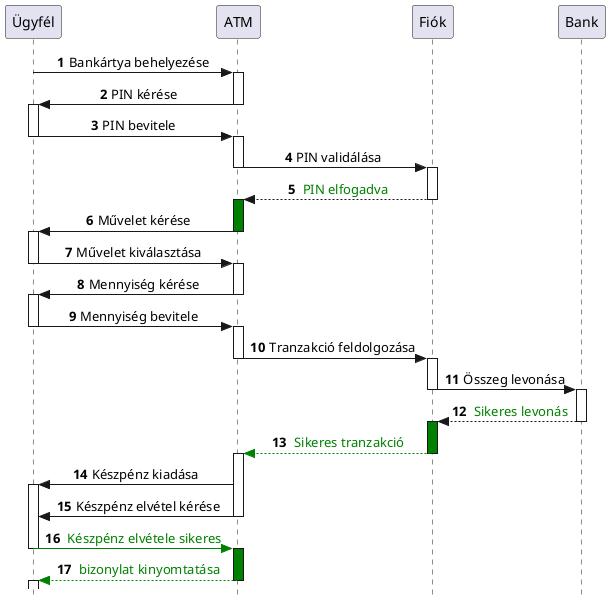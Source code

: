 @startuml ATM működés
'----------
'Stílus megadása
'----------
skinparam Style strictuml 
'strict uml: a jelölések nincsenek duplázva az ábra alján
skinparam SequenceMessageAlignment center
'SequenceMessageAlignment : folyamatok leírásának elhelyezése
'autonumber: automatikus számozás az interakcióknak
autonumber
'----------

'Résztvevők megadása
'----------
'ilyenkor lehet aliast is megadni: "as [valmai]", hogy a kódban könnyebben meg lehessen különböztetni,
'és, hogy későbbi névváltoztatáskor ne az egész kódot kelljen átnézni emiatt
participant Ügyfél as customer 
participant ATM as atm
participant Fiók as account
participant Bank as bank
'----------

'Interakciók megkezdése
'----------
customer -> atm : Bankártya behelyezése
activate atm
atm -> customer : PIN kérése
deactivate atm

activate customer
customer -> atm : PIN bevitele
deactivate customer
activate atm

atm -> account : PIN validálása
deactivate atm
activate account
return <font color=green> PIN elfogadva
deactivate account

activate atm #green
atm -> customer : Művelet kérése
deactivate atm
activate customer
customer -> atm : Művelet kiválasztása
deactivate customer

activate atm
atm -> customer : Mennyiség kérése
deactivate atm
activate customer
customer -> atm : Mennyiség bevitele
deactivate customer

activate atm
atm -> account : Tranzakció feldolgozása
deactivate atm
activate account
account -> bank : Összeg levonása
deactivate account
activate bank
return <font color=green> Sikeres levonás
deactivate bank
activate account #green

account -[#green]-> atm : <font color=green> Sikeres tranzakció
deactivate account
activate atm
atm -> customer : Készpénz kiadása
activate customer
atm -> customer : Készpénz elvétel kérése
deactivate atm

customer -[#green]> atm : <font color=green> Készpénz elvétele sikeres 
deactivate customer
activate atm #green
return <font color=green> bizonylat kinyomtatása
activate customer

@enduml